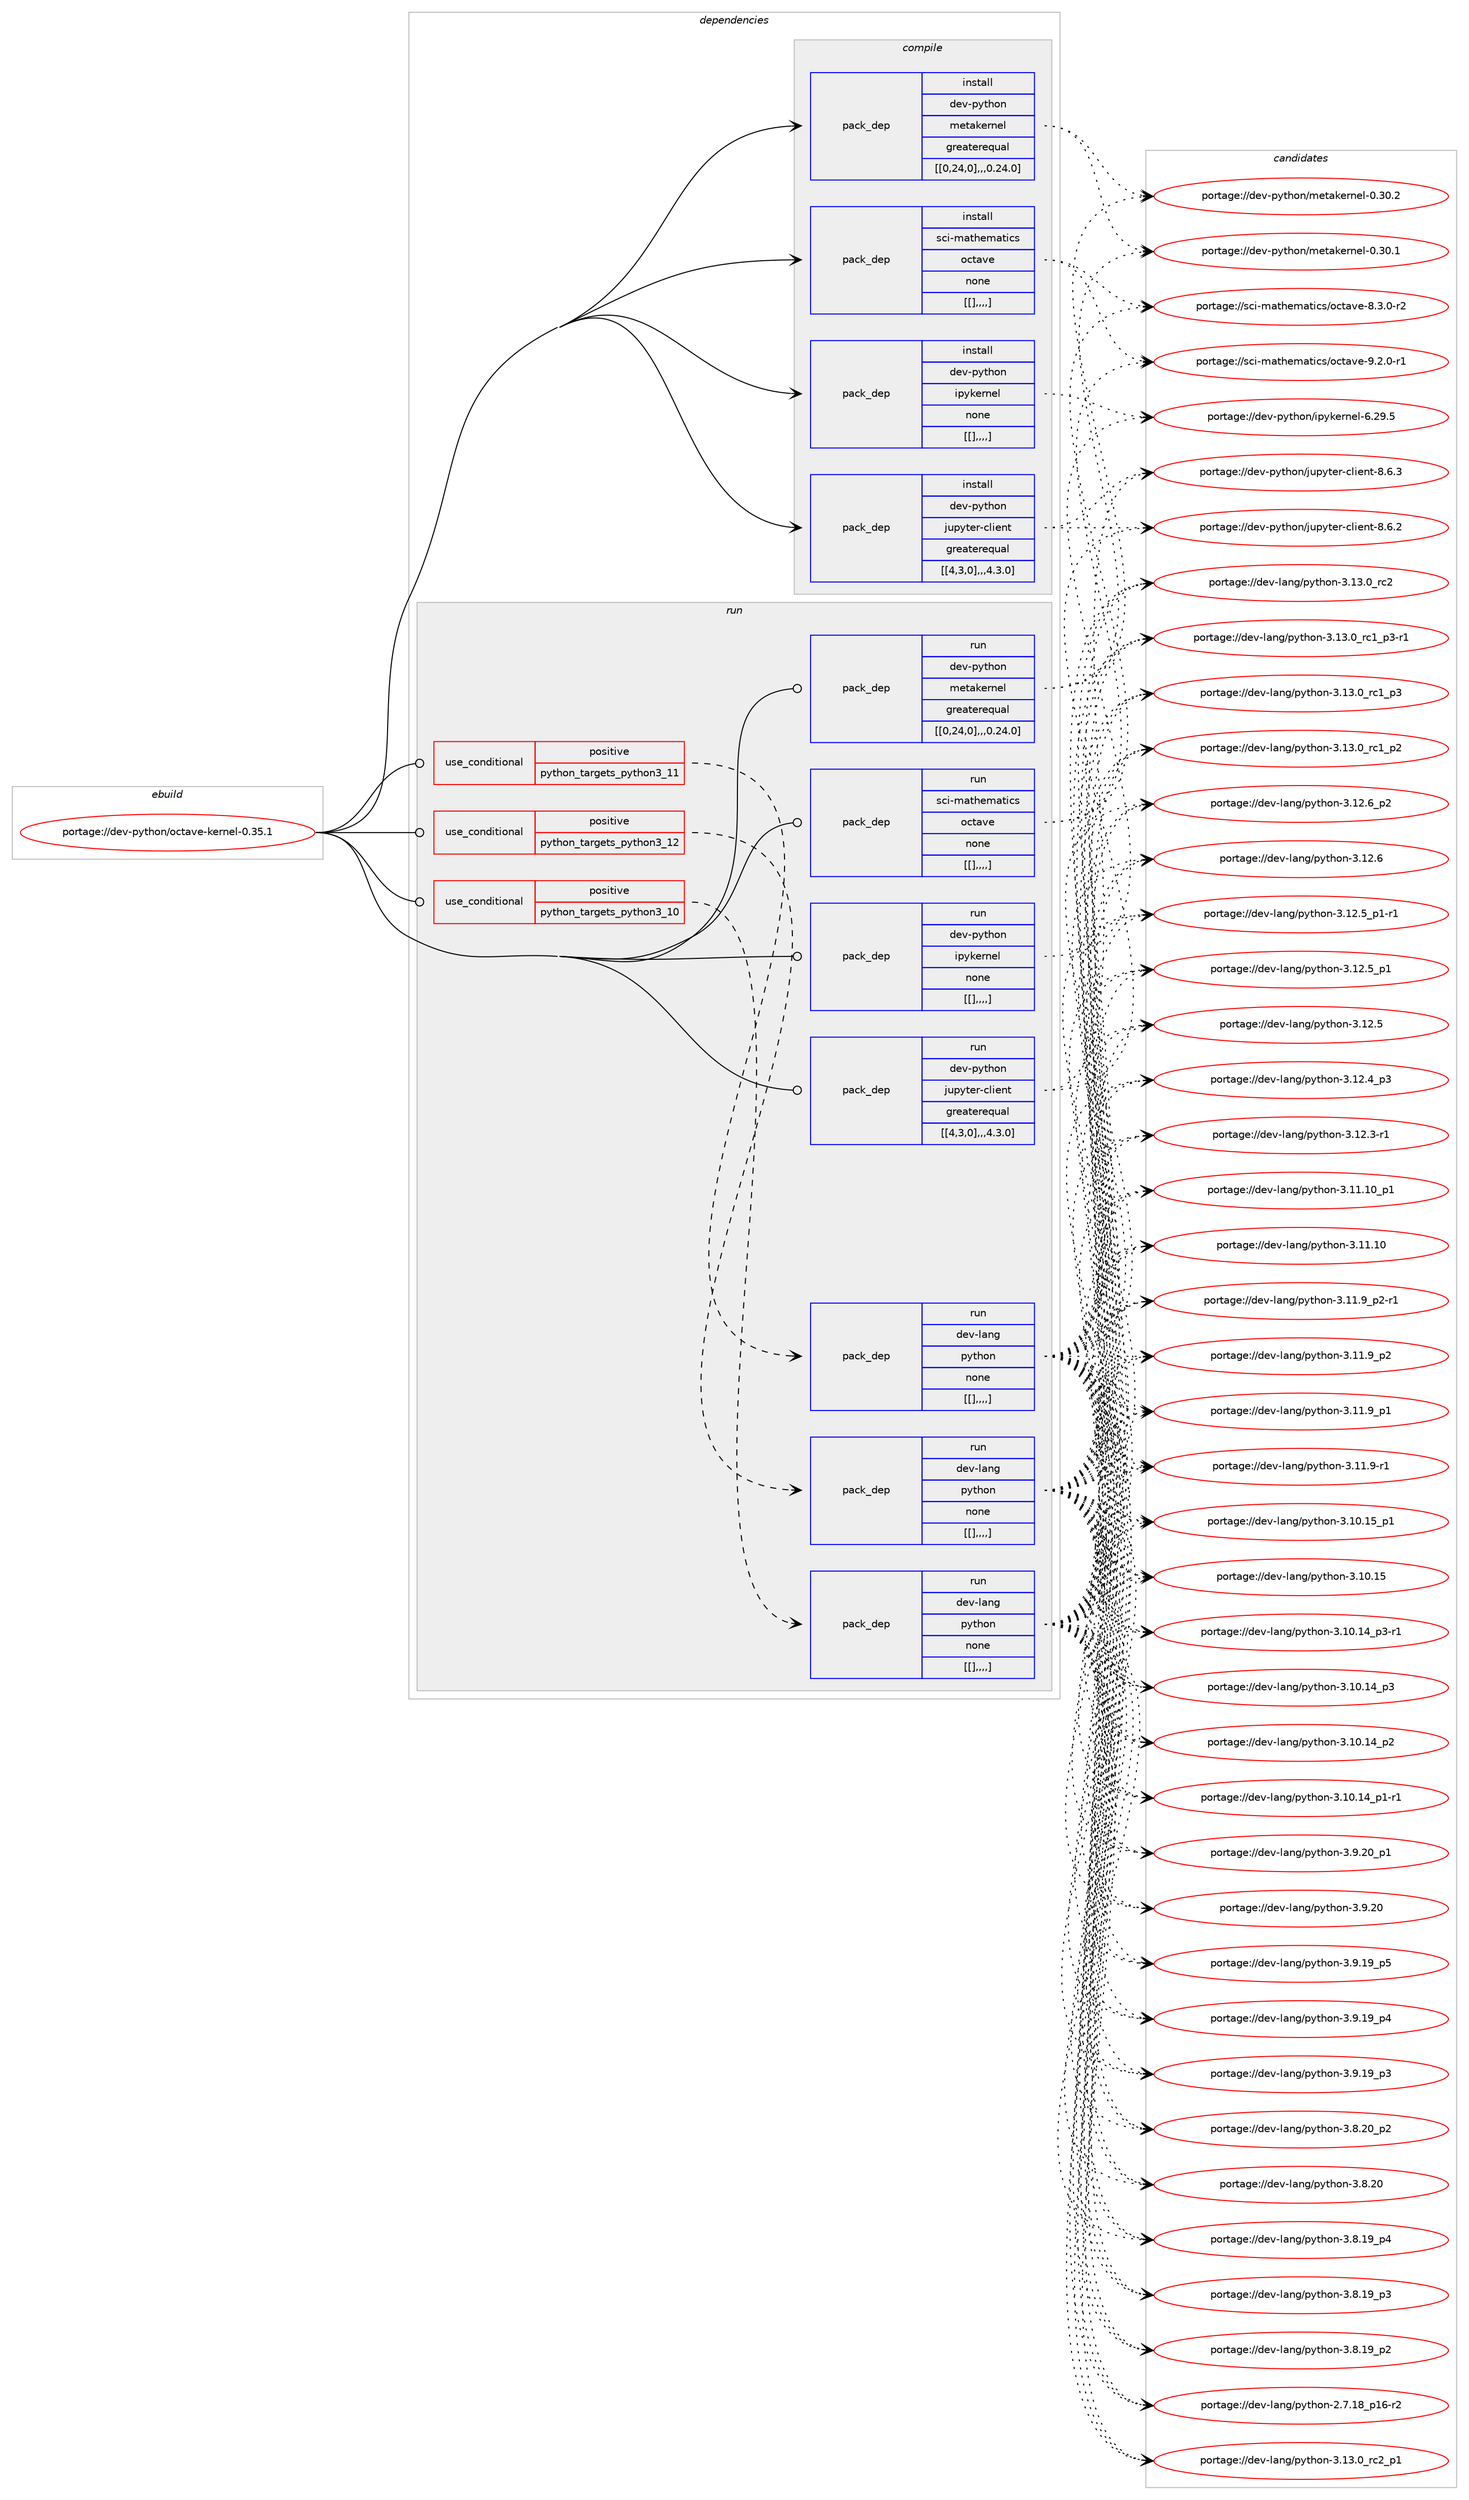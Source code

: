 digraph prolog {

# *************
# Graph options
# *************

newrank=true;
concentrate=true;
compound=true;
graph [rankdir=LR,fontname=Helvetica,fontsize=10,ranksep=1.5];#, ranksep=2.5, nodesep=0.2];
edge  [arrowhead=vee];
node  [fontname=Helvetica,fontsize=10];

# **********
# The ebuild
# **********

subgraph cluster_leftcol {
color=gray;
label=<<i>ebuild</i>>;
id [label="portage://dev-python/octave-kernel-0.35.1", color=red, width=4, href="../dev-python/octave-kernel-0.35.1.svg"];
}

# ****************
# The dependencies
# ****************

subgraph cluster_midcol {
color=gray;
label=<<i>dependencies</i>>;
subgraph cluster_compile {
fillcolor="#eeeeee";
style=filled;
label=<<i>compile</i>>;
subgraph pack117113 {
dependency155043 [label=<<TABLE BORDER="0" CELLBORDER="1" CELLSPACING="0" CELLPADDING="4" WIDTH="220"><TR><TD ROWSPAN="6" CELLPADDING="30">pack_dep</TD></TR><TR><TD WIDTH="110">install</TD></TR><TR><TD>dev-python</TD></TR><TR><TD>ipykernel</TD></TR><TR><TD>none</TD></TR><TR><TD>[[],,,,]</TD></TR></TABLE>>, shape=none, color=blue];
}
id:e -> dependency155043:w [weight=20,style="solid",arrowhead="vee"];
subgraph pack117114 {
dependency155044 [label=<<TABLE BORDER="0" CELLBORDER="1" CELLSPACING="0" CELLPADDING="4" WIDTH="220"><TR><TD ROWSPAN="6" CELLPADDING="30">pack_dep</TD></TR><TR><TD WIDTH="110">install</TD></TR><TR><TD>dev-python</TD></TR><TR><TD>jupyter-client</TD></TR><TR><TD>greaterequal</TD></TR><TR><TD>[[4,3,0],,,4.3.0]</TD></TR></TABLE>>, shape=none, color=blue];
}
id:e -> dependency155044:w [weight=20,style="solid",arrowhead="vee"];
subgraph pack117115 {
dependency155045 [label=<<TABLE BORDER="0" CELLBORDER="1" CELLSPACING="0" CELLPADDING="4" WIDTH="220"><TR><TD ROWSPAN="6" CELLPADDING="30">pack_dep</TD></TR><TR><TD WIDTH="110">install</TD></TR><TR><TD>dev-python</TD></TR><TR><TD>metakernel</TD></TR><TR><TD>greaterequal</TD></TR><TR><TD>[[0,24,0],,,0.24.0]</TD></TR></TABLE>>, shape=none, color=blue];
}
id:e -> dependency155045:w [weight=20,style="solid",arrowhead="vee"];
subgraph pack117116 {
dependency155046 [label=<<TABLE BORDER="0" CELLBORDER="1" CELLSPACING="0" CELLPADDING="4" WIDTH="220"><TR><TD ROWSPAN="6" CELLPADDING="30">pack_dep</TD></TR><TR><TD WIDTH="110">install</TD></TR><TR><TD>sci-mathematics</TD></TR><TR><TD>octave</TD></TR><TR><TD>none</TD></TR><TR><TD>[[],,,,]</TD></TR></TABLE>>, shape=none, color=blue];
}
id:e -> dependency155046:w [weight=20,style="solid",arrowhead="vee"];
}
subgraph cluster_compileandrun {
fillcolor="#eeeeee";
style=filled;
label=<<i>compile and run</i>>;
}
subgraph cluster_run {
fillcolor="#eeeeee";
style=filled;
label=<<i>run</i>>;
subgraph cond36716 {
dependency155047 [label=<<TABLE BORDER="0" CELLBORDER="1" CELLSPACING="0" CELLPADDING="4"><TR><TD ROWSPAN="3" CELLPADDING="10">use_conditional</TD></TR><TR><TD>positive</TD></TR><TR><TD>python_targets_python3_10</TD></TR></TABLE>>, shape=none, color=red];
subgraph pack117117 {
dependency155048 [label=<<TABLE BORDER="0" CELLBORDER="1" CELLSPACING="0" CELLPADDING="4" WIDTH="220"><TR><TD ROWSPAN="6" CELLPADDING="30">pack_dep</TD></TR><TR><TD WIDTH="110">run</TD></TR><TR><TD>dev-lang</TD></TR><TR><TD>python</TD></TR><TR><TD>none</TD></TR><TR><TD>[[],,,,]</TD></TR></TABLE>>, shape=none, color=blue];
}
dependency155047:e -> dependency155048:w [weight=20,style="dashed",arrowhead="vee"];
}
id:e -> dependency155047:w [weight=20,style="solid",arrowhead="odot"];
subgraph cond36717 {
dependency155049 [label=<<TABLE BORDER="0" CELLBORDER="1" CELLSPACING="0" CELLPADDING="4"><TR><TD ROWSPAN="3" CELLPADDING="10">use_conditional</TD></TR><TR><TD>positive</TD></TR><TR><TD>python_targets_python3_11</TD></TR></TABLE>>, shape=none, color=red];
subgraph pack117118 {
dependency155050 [label=<<TABLE BORDER="0" CELLBORDER="1" CELLSPACING="0" CELLPADDING="4" WIDTH="220"><TR><TD ROWSPAN="6" CELLPADDING="30">pack_dep</TD></TR><TR><TD WIDTH="110">run</TD></TR><TR><TD>dev-lang</TD></TR><TR><TD>python</TD></TR><TR><TD>none</TD></TR><TR><TD>[[],,,,]</TD></TR></TABLE>>, shape=none, color=blue];
}
dependency155049:e -> dependency155050:w [weight=20,style="dashed",arrowhead="vee"];
}
id:e -> dependency155049:w [weight=20,style="solid",arrowhead="odot"];
subgraph cond36718 {
dependency155051 [label=<<TABLE BORDER="0" CELLBORDER="1" CELLSPACING="0" CELLPADDING="4"><TR><TD ROWSPAN="3" CELLPADDING="10">use_conditional</TD></TR><TR><TD>positive</TD></TR><TR><TD>python_targets_python3_12</TD></TR></TABLE>>, shape=none, color=red];
subgraph pack117119 {
dependency155052 [label=<<TABLE BORDER="0" CELLBORDER="1" CELLSPACING="0" CELLPADDING="4" WIDTH="220"><TR><TD ROWSPAN="6" CELLPADDING="30">pack_dep</TD></TR><TR><TD WIDTH="110">run</TD></TR><TR><TD>dev-lang</TD></TR><TR><TD>python</TD></TR><TR><TD>none</TD></TR><TR><TD>[[],,,,]</TD></TR></TABLE>>, shape=none, color=blue];
}
dependency155051:e -> dependency155052:w [weight=20,style="dashed",arrowhead="vee"];
}
id:e -> dependency155051:w [weight=20,style="solid",arrowhead="odot"];
subgraph pack117120 {
dependency155053 [label=<<TABLE BORDER="0" CELLBORDER="1" CELLSPACING="0" CELLPADDING="4" WIDTH="220"><TR><TD ROWSPAN="6" CELLPADDING="30">pack_dep</TD></TR><TR><TD WIDTH="110">run</TD></TR><TR><TD>dev-python</TD></TR><TR><TD>ipykernel</TD></TR><TR><TD>none</TD></TR><TR><TD>[[],,,,]</TD></TR></TABLE>>, shape=none, color=blue];
}
id:e -> dependency155053:w [weight=20,style="solid",arrowhead="odot"];
subgraph pack117121 {
dependency155054 [label=<<TABLE BORDER="0" CELLBORDER="1" CELLSPACING="0" CELLPADDING="4" WIDTH="220"><TR><TD ROWSPAN="6" CELLPADDING="30">pack_dep</TD></TR><TR><TD WIDTH="110">run</TD></TR><TR><TD>dev-python</TD></TR><TR><TD>jupyter-client</TD></TR><TR><TD>greaterequal</TD></TR><TR><TD>[[4,3,0],,,4.3.0]</TD></TR></TABLE>>, shape=none, color=blue];
}
id:e -> dependency155054:w [weight=20,style="solid",arrowhead="odot"];
subgraph pack117122 {
dependency155055 [label=<<TABLE BORDER="0" CELLBORDER="1" CELLSPACING="0" CELLPADDING="4" WIDTH="220"><TR><TD ROWSPAN="6" CELLPADDING="30">pack_dep</TD></TR><TR><TD WIDTH="110">run</TD></TR><TR><TD>dev-python</TD></TR><TR><TD>metakernel</TD></TR><TR><TD>greaterequal</TD></TR><TR><TD>[[0,24,0],,,0.24.0]</TD></TR></TABLE>>, shape=none, color=blue];
}
id:e -> dependency155055:w [weight=20,style="solid",arrowhead="odot"];
subgraph pack117123 {
dependency155056 [label=<<TABLE BORDER="0" CELLBORDER="1" CELLSPACING="0" CELLPADDING="4" WIDTH="220"><TR><TD ROWSPAN="6" CELLPADDING="30">pack_dep</TD></TR><TR><TD WIDTH="110">run</TD></TR><TR><TD>sci-mathematics</TD></TR><TR><TD>octave</TD></TR><TR><TD>none</TD></TR><TR><TD>[[],,,,]</TD></TR></TABLE>>, shape=none, color=blue];
}
id:e -> dependency155056:w [weight=20,style="solid",arrowhead="odot"];
}
}

# **************
# The candidates
# **************

subgraph cluster_choices {
rank=same;
color=gray;
label=<<i>candidates</i>>;

subgraph choice117113 {
color=black;
nodesep=1;
choice100101118451121211161041111104710511212110710111411010110845544650574653 [label="portage://dev-python/ipykernel-6.29.5", color=red, width=4,href="../dev-python/ipykernel-6.29.5.svg"];
dependency155043:e -> choice100101118451121211161041111104710511212110710111411010110845544650574653:w [style=dotted,weight="100"];
}
subgraph choice117114 {
color=black;
nodesep=1;
choice10010111845112121116104111110471061171121211161011144599108105101110116455646544651 [label="portage://dev-python/jupyter-client-8.6.3", color=red, width=4,href="../dev-python/jupyter-client-8.6.3.svg"];
choice10010111845112121116104111110471061171121211161011144599108105101110116455646544650 [label="portage://dev-python/jupyter-client-8.6.2", color=red, width=4,href="../dev-python/jupyter-client-8.6.2.svg"];
dependency155044:e -> choice10010111845112121116104111110471061171121211161011144599108105101110116455646544651:w [style=dotted,weight="100"];
dependency155044:e -> choice10010111845112121116104111110471061171121211161011144599108105101110116455646544650:w [style=dotted,weight="100"];
}
subgraph choice117115 {
color=black;
nodesep=1;
choice10010111845112121116104111110471091011169710710111411010110845484651484650 [label="portage://dev-python/metakernel-0.30.2", color=red, width=4,href="../dev-python/metakernel-0.30.2.svg"];
choice10010111845112121116104111110471091011169710710111411010110845484651484649 [label="portage://dev-python/metakernel-0.30.1", color=red, width=4,href="../dev-python/metakernel-0.30.1.svg"];
dependency155045:e -> choice10010111845112121116104111110471091011169710710111411010110845484651484650:w [style=dotted,weight="100"];
dependency155045:e -> choice10010111845112121116104111110471091011169710710111411010110845484651484649:w [style=dotted,weight="100"];
}
subgraph choice117116 {
color=black;
nodesep=1;
choice11599105451099711610410110997116105991154711199116971181014557465046484511449 [label="portage://sci-mathematics/octave-9.2.0-r1", color=red, width=4,href="../sci-mathematics/octave-9.2.0-r1.svg"];
choice11599105451099711610410110997116105991154711199116971181014556465146484511450 [label="portage://sci-mathematics/octave-8.3.0-r2", color=red, width=4,href="../sci-mathematics/octave-8.3.0-r2.svg"];
dependency155046:e -> choice11599105451099711610410110997116105991154711199116971181014557465046484511449:w [style=dotted,weight="100"];
dependency155046:e -> choice11599105451099711610410110997116105991154711199116971181014556465146484511450:w [style=dotted,weight="100"];
}
subgraph choice117117 {
color=black;
nodesep=1;
choice100101118451089711010347112121116104111110455146495146489511499509511249 [label="portage://dev-lang/python-3.13.0_rc2_p1", color=red, width=4,href="../dev-lang/python-3.13.0_rc2_p1.svg"];
choice10010111845108971101034711212111610411111045514649514648951149950 [label="portage://dev-lang/python-3.13.0_rc2", color=red, width=4,href="../dev-lang/python-3.13.0_rc2.svg"];
choice1001011184510897110103471121211161041111104551464951464895114994995112514511449 [label="portage://dev-lang/python-3.13.0_rc1_p3-r1", color=red, width=4,href="../dev-lang/python-3.13.0_rc1_p3-r1.svg"];
choice100101118451089711010347112121116104111110455146495146489511499499511251 [label="portage://dev-lang/python-3.13.0_rc1_p3", color=red, width=4,href="../dev-lang/python-3.13.0_rc1_p3.svg"];
choice100101118451089711010347112121116104111110455146495146489511499499511250 [label="portage://dev-lang/python-3.13.0_rc1_p2", color=red, width=4,href="../dev-lang/python-3.13.0_rc1_p2.svg"];
choice100101118451089711010347112121116104111110455146495046549511250 [label="portage://dev-lang/python-3.12.6_p2", color=red, width=4,href="../dev-lang/python-3.12.6_p2.svg"];
choice10010111845108971101034711212111610411111045514649504654 [label="portage://dev-lang/python-3.12.6", color=red, width=4,href="../dev-lang/python-3.12.6.svg"];
choice1001011184510897110103471121211161041111104551464950465395112494511449 [label="portage://dev-lang/python-3.12.5_p1-r1", color=red, width=4,href="../dev-lang/python-3.12.5_p1-r1.svg"];
choice100101118451089711010347112121116104111110455146495046539511249 [label="portage://dev-lang/python-3.12.5_p1", color=red, width=4,href="../dev-lang/python-3.12.5_p1.svg"];
choice10010111845108971101034711212111610411111045514649504653 [label="portage://dev-lang/python-3.12.5", color=red, width=4,href="../dev-lang/python-3.12.5.svg"];
choice100101118451089711010347112121116104111110455146495046529511251 [label="portage://dev-lang/python-3.12.4_p3", color=red, width=4,href="../dev-lang/python-3.12.4_p3.svg"];
choice100101118451089711010347112121116104111110455146495046514511449 [label="portage://dev-lang/python-3.12.3-r1", color=red, width=4,href="../dev-lang/python-3.12.3-r1.svg"];
choice10010111845108971101034711212111610411111045514649494649489511249 [label="portage://dev-lang/python-3.11.10_p1", color=red, width=4,href="../dev-lang/python-3.11.10_p1.svg"];
choice1001011184510897110103471121211161041111104551464949464948 [label="portage://dev-lang/python-3.11.10", color=red, width=4,href="../dev-lang/python-3.11.10.svg"];
choice1001011184510897110103471121211161041111104551464949465795112504511449 [label="portage://dev-lang/python-3.11.9_p2-r1", color=red, width=4,href="../dev-lang/python-3.11.9_p2-r1.svg"];
choice100101118451089711010347112121116104111110455146494946579511250 [label="portage://dev-lang/python-3.11.9_p2", color=red, width=4,href="../dev-lang/python-3.11.9_p2.svg"];
choice100101118451089711010347112121116104111110455146494946579511249 [label="portage://dev-lang/python-3.11.9_p1", color=red, width=4,href="../dev-lang/python-3.11.9_p1.svg"];
choice100101118451089711010347112121116104111110455146494946574511449 [label="portage://dev-lang/python-3.11.9-r1", color=red, width=4,href="../dev-lang/python-3.11.9-r1.svg"];
choice10010111845108971101034711212111610411111045514649484649539511249 [label="portage://dev-lang/python-3.10.15_p1", color=red, width=4,href="../dev-lang/python-3.10.15_p1.svg"];
choice1001011184510897110103471121211161041111104551464948464953 [label="portage://dev-lang/python-3.10.15", color=red, width=4,href="../dev-lang/python-3.10.15.svg"];
choice100101118451089711010347112121116104111110455146494846495295112514511449 [label="portage://dev-lang/python-3.10.14_p3-r1", color=red, width=4,href="../dev-lang/python-3.10.14_p3-r1.svg"];
choice10010111845108971101034711212111610411111045514649484649529511251 [label="portage://dev-lang/python-3.10.14_p3", color=red, width=4,href="../dev-lang/python-3.10.14_p3.svg"];
choice10010111845108971101034711212111610411111045514649484649529511250 [label="portage://dev-lang/python-3.10.14_p2", color=red, width=4,href="../dev-lang/python-3.10.14_p2.svg"];
choice100101118451089711010347112121116104111110455146494846495295112494511449 [label="portage://dev-lang/python-3.10.14_p1-r1", color=red, width=4,href="../dev-lang/python-3.10.14_p1-r1.svg"];
choice100101118451089711010347112121116104111110455146574650489511249 [label="portage://dev-lang/python-3.9.20_p1", color=red, width=4,href="../dev-lang/python-3.9.20_p1.svg"];
choice10010111845108971101034711212111610411111045514657465048 [label="portage://dev-lang/python-3.9.20", color=red, width=4,href="../dev-lang/python-3.9.20.svg"];
choice100101118451089711010347112121116104111110455146574649579511253 [label="portage://dev-lang/python-3.9.19_p5", color=red, width=4,href="../dev-lang/python-3.9.19_p5.svg"];
choice100101118451089711010347112121116104111110455146574649579511252 [label="portage://dev-lang/python-3.9.19_p4", color=red, width=4,href="../dev-lang/python-3.9.19_p4.svg"];
choice100101118451089711010347112121116104111110455146574649579511251 [label="portage://dev-lang/python-3.9.19_p3", color=red, width=4,href="../dev-lang/python-3.9.19_p3.svg"];
choice100101118451089711010347112121116104111110455146564650489511250 [label="portage://dev-lang/python-3.8.20_p2", color=red, width=4,href="../dev-lang/python-3.8.20_p2.svg"];
choice10010111845108971101034711212111610411111045514656465048 [label="portage://dev-lang/python-3.8.20", color=red, width=4,href="../dev-lang/python-3.8.20.svg"];
choice100101118451089711010347112121116104111110455146564649579511252 [label="portage://dev-lang/python-3.8.19_p4", color=red, width=4,href="../dev-lang/python-3.8.19_p4.svg"];
choice100101118451089711010347112121116104111110455146564649579511251 [label="portage://dev-lang/python-3.8.19_p3", color=red, width=4,href="../dev-lang/python-3.8.19_p3.svg"];
choice100101118451089711010347112121116104111110455146564649579511250 [label="portage://dev-lang/python-3.8.19_p2", color=red, width=4,href="../dev-lang/python-3.8.19_p2.svg"];
choice100101118451089711010347112121116104111110455046554649569511249544511450 [label="portage://dev-lang/python-2.7.18_p16-r2", color=red, width=4,href="../dev-lang/python-2.7.18_p16-r2.svg"];
dependency155048:e -> choice100101118451089711010347112121116104111110455146495146489511499509511249:w [style=dotted,weight="100"];
dependency155048:e -> choice10010111845108971101034711212111610411111045514649514648951149950:w [style=dotted,weight="100"];
dependency155048:e -> choice1001011184510897110103471121211161041111104551464951464895114994995112514511449:w [style=dotted,weight="100"];
dependency155048:e -> choice100101118451089711010347112121116104111110455146495146489511499499511251:w [style=dotted,weight="100"];
dependency155048:e -> choice100101118451089711010347112121116104111110455146495146489511499499511250:w [style=dotted,weight="100"];
dependency155048:e -> choice100101118451089711010347112121116104111110455146495046549511250:w [style=dotted,weight="100"];
dependency155048:e -> choice10010111845108971101034711212111610411111045514649504654:w [style=dotted,weight="100"];
dependency155048:e -> choice1001011184510897110103471121211161041111104551464950465395112494511449:w [style=dotted,weight="100"];
dependency155048:e -> choice100101118451089711010347112121116104111110455146495046539511249:w [style=dotted,weight="100"];
dependency155048:e -> choice10010111845108971101034711212111610411111045514649504653:w [style=dotted,weight="100"];
dependency155048:e -> choice100101118451089711010347112121116104111110455146495046529511251:w [style=dotted,weight="100"];
dependency155048:e -> choice100101118451089711010347112121116104111110455146495046514511449:w [style=dotted,weight="100"];
dependency155048:e -> choice10010111845108971101034711212111610411111045514649494649489511249:w [style=dotted,weight="100"];
dependency155048:e -> choice1001011184510897110103471121211161041111104551464949464948:w [style=dotted,weight="100"];
dependency155048:e -> choice1001011184510897110103471121211161041111104551464949465795112504511449:w [style=dotted,weight="100"];
dependency155048:e -> choice100101118451089711010347112121116104111110455146494946579511250:w [style=dotted,weight="100"];
dependency155048:e -> choice100101118451089711010347112121116104111110455146494946579511249:w [style=dotted,weight="100"];
dependency155048:e -> choice100101118451089711010347112121116104111110455146494946574511449:w [style=dotted,weight="100"];
dependency155048:e -> choice10010111845108971101034711212111610411111045514649484649539511249:w [style=dotted,weight="100"];
dependency155048:e -> choice1001011184510897110103471121211161041111104551464948464953:w [style=dotted,weight="100"];
dependency155048:e -> choice100101118451089711010347112121116104111110455146494846495295112514511449:w [style=dotted,weight="100"];
dependency155048:e -> choice10010111845108971101034711212111610411111045514649484649529511251:w [style=dotted,weight="100"];
dependency155048:e -> choice10010111845108971101034711212111610411111045514649484649529511250:w [style=dotted,weight="100"];
dependency155048:e -> choice100101118451089711010347112121116104111110455146494846495295112494511449:w [style=dotted,weight="100"];
dependency155048:e -> choice100101118451089711010347112121116104111110455146574650489511249:w [style=dotted,weight="100"];
dependency155048:e -> choice10010111845108971101034711212111610411111045514657465048:w [style=dotted,weight="100"];
dependency155048:e -> choice100101118451089711010347112121116104111110455146574649579511253:w [style=dotted,weight="100"];
dependency155048:e -> choice100101118451089711010347112121116104111110455146574649579511252:w [style=dotted,weight="100"];
dependency155048:e -> choice100101118451089711010347112121116104111110455146574649579511251:w [style=dotted,weight="100"];
dependency155048:e -> choice100101118451089711010347112121116104111110455146564650489511250:w [style=dotted,weight="100"];
dependency155048:e -> choice10010111845108971101034711212111610411111045514656465048:w [style=dotted,weight="100"];
dependency155048:e -> choice100101118451089711010347112121116104111110455146564649579511252:w [style=dotted,weight="100"];
dependency155048:e -> choice100101118451089711010347112121116104111110455146564649579511251:w [style=dotted,weight="100"];
dependency155048:e -> choice100101118451089711010347112121116104111110455146564649579511250:w [style=dotted,weight="100"];
dependency155048:e -> choice100101118451089711010347112121116104111110455046554649569511249544511450:w [style=dotted,weight="100"];
}
subgraph choice117118 {
color=black;
nodesep=1;
choice100101118451089711010347112121116104111110455146495146489511499509511249 [label="portage://dev-lang/python-3.13.0_rc2_p1", color=red, width=4,href="../dev-lang/python-3.13.0_rc2_p1.svg"];
choice10010111845108971101034711212111610411111045514649514648951149950 [label="portage://dev-lang/python-3.13.0_rc2", color=red, width=4,href="../dev-lang/python-3.13.0_rc2.svg"];
choice1001011184510897110103471121211161041111104551464951464895114994995112514511449 [label="portage://dev-lang/python-3.13.0_rc1_p3-r1", color=red, width=4,href="../dev-lang/python-3.13.0_rc1_p3-r1.svg"];
choice100101118451089711010347112121116104111110455146495146489511499499511251 [label="portage://dev-lang/python-3.13.0_rc1_p3", color=red, width=4,href="../dev-lang/python-3.13.0_rc1_p3.svg"];
choice100101118451089711010347112121116104111110455146495146489511499499511250 [label="portage://dev-lang/python-3.13.0_rc1_p2", color=red, width=4,href="../dev-lang/python-3.13.0_rc1_p2.svg"];
choice100101118451089711010347112121116104111110455146495046549511250 [label="portage://dev-lang/python-3.12.6_p2", color=red, width=4,href="../dev-lang/python-3.12.6_p2.svg"];
choice10010111845108971101034711212111610411111045514649504654 [label="portage://dev-lang/python-3.12.6", color=red, width=4,href="../dev-lang/python-3.12.6.svg"];
choice1001011184510897110103471121211161041111104551464950465395112494511449 [label="portage://dev-lang/python-3.12.5_p1-r1", color=red, width=4,href="../dev-lang/python-3.12.5_p1-r1.svg"];
choice100101118451089711010347112121116104111110455146495046539511249 [label="portage://dev-lang/python-3.12.5_p1", color=red, width=4,href="../dev-lang/python-3.12.5_p1.svg"];
choice10010111845108971101034711212111610411111045514649504653 [label="portage://dev-lang/python-3.12.5", color=red, width=4,href="../dev-lang/python-3.12.5.svg"];
choice100101118451089711010347112121116104111110455146495046529511251 [label="portage://dev-lang/python-3.12.4_p3", color=red, width=4,href="../dev-lang/python-3.12.4_p3.svg"];
choice100101118451089711010347112121116104111110455146495046514511449 [label="portage://dev-lang/python-3.12.3-r1", color=red, width=4,href="../dev-lang/python-3.12.3-r1.svg"];
choice10010111845108971101034711212111610411111045514649494649489511249 [label="portage://dev-lang/python-3.11.10_p1", color=red, width=4,href="../dev-lang/python-3.11.10_p1.svg"];
choice1001011184510897110103471121211161041111104551464949464948 [label="portage://dev-lang/python-3.11.10", color=red, width=4,href="../dev-lang/python-3.11.10.svg"];
choice1001011184510897110103471121211161041111104551464949465795112504511449 [label="portage://dev-lang/python-3.11.9_p2-r1", color=red, width=4,href="../dev-lang/python-3.11.9_p2-r1.svg"];
choice100101118451089711010347112121116104111110455146494946579511250 [label="portage://dev-lang/python-3.11.9_p2", color=red, width=4,href="../dev-lang/python-3.11.9_p2.svg"];
choice100101118451089711010347112121116104111110455146494946579511249 [label="portage://dev-lang/python-3.11.9_p1", color=red, width=4,href="../dev-lang/python-3.11.9_p1.svg"];
choice100101118451089711010347112121116104111110455146494946574511449 [label="portage://dev-lang/python-3.11.9-r1", color=red, width=4,href="../dev-lang/python-3.11.9-r1.svg"];
choice10010111845108971101034711212111610411111045514649484649539511249 [label="portage://dev-lang/python-3.10.15_p1", color=red, width=4,href="../dev-lang/python-3.10.15_p1.svg"];
choice1001011184510897110103471121211161041111104551464948464953 [label="portage://dev-lang/python-3.10.15", color=red, width=4,href="../dev-lang/python-3.10.15.svg"];
choice100101118451089711010347112121116104111110455146494846495295112514511449 [label="portage://dev-lang/python-3.10.14_p3-r1", color=red, width=4,href="../dev-lang/python-3.10.14_p3-r1.svg"];
choice10010111845108971101034711212111610411111045514649484649529511251 [label="portage://dev-lang/python-3.10.14_p3", color=red, width=4,href="../dev-lang/python-3.10.14_p3.svg"];
choice10010111845108971101034711212111610411111045514649484649529511250 [label="portage://dev-lang/python-3.10.14_p2", color=red, width=4,href="../dev-lang/python-3.10.14_p2.svg"];
choice100101118451089711010347112121116104111110455146494846495295112494511449 [label="portage://dev-lang/python-3.10.14_p1-r1", color=red, width=4,href="../dev-lang/python-3.10.14_p1-r1.svg"];
choice100101118451089711010347112121116104111110455146574650489511249 [label="portage://dev-lang/python-3.9.20_p1", color=red, width=4,href="../dev-lang/python-3.9.20_p1.svg"];
choice10010111845108971101034711212111610411111045514657465048 [label="portage://dev-lang/python-3.9.20", color=red, width=4,href="../dev-lang/python-3.9.20.svg"];
choice100101118451089711010347112121116104111110455146574649579511253 [label="portage://dev-lang/python-3.9.19_p5", color=red, width=4,href="../dev-lang/python-3.9.19_p5.svg"];
choice100101118451089711010347112121116104111110455146574649579511252 [label="portage://dev-lang/python-3.9.19_p4", color=red, width=4,href="../dev-lang/python-3.9.19_p4.svg"];
choice100101118451089711010347112121116104111110455146574649579511251 [label="portage://dev-lang/python-3.9.19_p3", color=red, width=4,href="../dev-lang/python-3.9.19_p3.svg"];
choice100101118451089711010347112121116104111110455146564650489511250 [label="portage://dev-lang/python-3.8.20_p2", color=red, width=4,href="../dev-lang/python-3.8.20_p2.svg"];
choice10010111845108971101034711212111610411111045514656465048 [label="portage://dev-lang/python-3.8.20", color=red, width=4,href="../dev-lang/python-3.8.20.svg"];
choice100101118451089711010347112121116104111110455146564649579511252 [label="portage://dev-lang/python-3.8.19_p4", color=red, width=4,href="../dev-lang/python-3.8.19_p4.svg"];
choice100101118451089711010347112121116104111110455146564649579511251 [label="portage://dev-lang/python-3.8.19_p3", color=red, width=4,href="../dev-lang/python-3.8.19_p3.svg"];
choice100101118451089711010347112121116104111110455146564649579511250 [label="portage://dev-lang/python-3.8.19_p2", color=red, width=4,href="../dev-lang/python-3.8.19_p2.svg"];
choice100101118451089711010347112121116104111110455046554649569511249544511450 [label="portage://dev-lang/python-2.7.18_p16-r2", color=red, width=4,href="../dev-lang/python-2.7.18_p16-r2.svg"];
dependency155050:e -> choice100101118451089711010347112121116104111110455146495146489511499509511249:w [style=dotted,weight="100"];
dependency155050:e -> choice10010111845108971101034711212111610411111045514649514648951149950:w [style=dotted,weight="100"];
dependency155050:e -> choice1001011184510897110103471121211161041111104551464951464895114994995112514511449:w [style=dotted,weight="100"];
dependency155050:e -> choice100101118451089711010347112121116104111110455146495146489511499499511251:w [style=dotted,weight="100"];
dependency155050:e -> choice100101118451089711010347112121116104111110455146495146489511499499511250:w [style=dotted,weight="100"];
dependency155050:e -> choice100101118451089711010347112121116104111110455146495046549511250:w [style=dotted,weight="100"];
dependency155050:e -> choice10010111845108971101034711212111610411111045514649504654:w [style=dotted,weight="100"];
dependency155050:e -> choice1001011184510897110103471121211161041111104551464950465395112494511449:w [style=dotted,weight="100"];
dependency155050:e -> choice100101118451089711010347112121116104111110455146495046539511249:w [style=dotted,weight="100"];
dependency155050:e -> choice10010111845108971101034711212111610411111045514649504653:w [style=dotted,weight="100"];
dependency155050:e -> choice100101118451089711010347112121116104111110455146495046529511251:w [style=dotted,weight="100"];
dependency155050:e -> choice100101118451089711010347112121116104111110455146495046514511449:w [style=dotted,weight="100"];
dependency155050:e -> choice10010111845108971101034711212111610411111045514649494649489511249:w [style=dotted,weight="100"];
dependency155050:e -> choice1001011184510897110103471121211161041111104551464949464948:w [style=dotted,weight="100"];
dependency155050:e -> choice1001011184510897110103471121211161041111104551464949465795112504511449:w [style=dotted,weight="100"];
dependency155050:e -> choice100101118451089711010347112121116104111110455146494946579511250:w [style=dotted,weight="100"];
dependency155050:e -> choice100101118451089711010347112121116104111110455146494946579511249:w [style=dotted,weight="100"];
dependency155050:e -> choice100101118451089711010347112121116104111110455146494946574511449:w [style=dotted,weight="100"];
dependency155050:e -> choice10010111845108971101034711212111610411111045514649484649539511249:w [style=dotted,weight="100"];
dependency155050:e -> choice1001011184510897110103471121211161041111104551464948464953:w [style=dotted,weight="100"];
dependency155050:e -> choice100101118451089711010347112121116104111110455146494846495295112514511449:w [style=dotted,weight="100"];
dependency155050:e -> choice10010111845108971101034711212111610411111045514649484649529511251:w [style=dotted,weight="100"];
dependency155050:e -> choice10010111845108971101034711212111610411111045514649484649529511250:w [style=dotted,weight="100"];
dependency155050:e -> choice100101118451089711010347112121116104111110455146494846495295112494511449:w [style=dotted,weight="100"];
dependency155050:e -> choice100101118451089711010347112121116104111110455146574650489511249:w [style=dotted,weight="100"];
dependency155050:e -> choice10010111845108971101034711212111610411111045514657465048:w [style=dotted,weight="100"];
dependency155050:e -> choice100101118451089711010347112121116104111110455146574649579511253:w [style=dotted,weight="100"];
dependency155050:e -> choice100101118451089711010347112121116104111110455146574649579511252:w [style=dotted,weight="100"];
dependency155050:e -> choice100101118451089711010347112121116104111110455146574649579511251:w [style=dotted,weight="100"];
dependency155050:e -> choice100101118451089711010347112121116104111110455146564650489511250:w [style=dotted,weight="100"];
dependency155050:e -> choice10010111845108971101034711212111610411111045514656465048:w [style=dotted,weight="100"];
dependency155050:e -> choice100101118451089711010347112121116104111110455146564649579511252:w [style=dotted,weight="100"];
dependency155050:e -> choice100101118451089711010347112121116104111110455146564649579511251:w [style=dotted,weight="100"];
dependency155050:e -> choice100101118451089711010347112121116104111110455146564649579511250:w [style=dotted,weight="100"];
dependency155050:e -> choice100101118451089711010347112121116104111110455046554649569511249544511450:w [style=dotted,weight="100"];
}
subgraph choice117119 {
color=black;
nodesep=1;
choice100101118451089711010347112121116104111110455146495146489511499509511249 [label="portage://dev-lang/python-3.13.0_rc2_p1", color=red, width=4,href="../dev-lang/python-3.13.0_rc2_p1.svg"];
choice10010111845108971101034711212111610411111045514649514648951149950 [label="portage://dev-lang/python-3.13.0_rc2", color=red, width=4,href="../dev-lang/python-3.13.0_rc2.svg"];
choice1001011184510897110103471121211161041111104551464951464895114994995112514511449 [label="portage://dev-lang/python-3.13.0_rc1_p3-r1", color=red, width=4,href="../dev-lang/python-3.13.0_rc1_p3-r1.svg"];
choice100101118451089711010347112121116104111110455146495146489511499499511251 [label="portage://dev-lang/python-3.13.0_rc1_p3", color=red, width=4,href="../dev-lang/python-3.13.0_rc1_p3.svg"];
choice100101118451089711010347112121116104111110455146495146489511499499511250 [label="portage://dev-lang/python-3.13.0_rc1_p2", color=red, width=4,href="../dev-lang/python-3.13.0_rc1_p2.svg"];
choice100101118451089711010347112121116104111110455146495046549511250 [label="portage://dev-lang/python-3.12.6_p2", color=red, width=4,href="../dev-lang/python-3.12.6_p2.svg"];
choice10010111845108971101034711212111610411111045514649504654 [label="portage://dev-lang/python-3.12.6", color=red, width=4,href="../dev-lang/python-3.12.6.svg"];
choice1001011184510897110103471121211161041111104551464950465395112494511449 [label="portage://dev-lang/python-3.12.5_p1-r1", color=red, width=4,href="../dev-lang/python-3.12.5_p1-r1.svg"];
choice100101118451089711010347112121116104111110455146495046539511249 [label="portage://dev-lang/python-3.12.5_p1", color=red, width=4,href="../dev-lang/python-3.12.5_p1.svg"];
choice10010111845108971101034711212111610411111045514649504653 [label="portage://dev-lang/python-3.12.5", color=red, width=4,href="../dev-lang/python-3.12.5.svg"];
choice100101118451089711010347112121116104111110455146495046529511251 [label="portage://dev-lang/python-3.12.4_p3", color=red, width=4,href="../dev-lang/python-3.12.4_p3.svg"];
choice100101118451089711010347112121116104111110455146495046514511449 [label="portage://dev-lang/python-3.12.3-r1", color=red, width=4,href="../dev-lang/python-3.12.3-r1.svg"];
choice10010111845108971101034711212111610411111045514649494649489511249 [label="portage://dev-lang/python-3.11.10_p1", color=red, width=4,href="../dev-lang/python-3.11.10_p1.svg"];
choice1001011184510897110103471121211161041111104551464949464948 [label="portage://dev-lang/python-3.11.10", color=red, width=4,href="../dev-lang/python-3.11.10.svg"];
choice1001011184510897110103471121211161041111104551464949465795112504511449 [label="portage://dev-lang/python-3.11.9_p2-r1", color=red, width=4,href="../dev-lang/python-3.11.9_p2-r1.svg"];
choice100101118451089711010347112121116104111110455146494946579511250 [label="portage://dev-lang/python-3.11.9_p2", color=red, width=4,href="../dev-lang/python-3.11.9_p2.svg"];
choice100101118451089711010347112121116104111110455146494946579511249 [label="portage://dev-lang/python-3.11.9_p1", color=red, width=4,href="../dev-lang/python-3.11.9_p1.svg"];
choice100101118451089711010347112121116104111110455146494946574511449 [label="portage://dev-lang/python-3.11.9-r1", color=red, width=4,href="../dev-lang/python-3.11.9-r1.svg"];
choice10010111845108971101034711212111610411111045514649484649539511249 [label="portage://dev-lang/python-3.10.15_p1", color=red, width=4,href="../dev-lang/python-3.10.15_p1.svg"];
choice1001011184510897110103471121211161041111104551464948464953 [label="portage://dev-lang/python-3.10.15", color=red, width=4,href="../dev-lang/python-3.10.15.svg"];
choice100101118451089711010347112121116104111110455146494846495295112514511449 [label="portage://dev-lang/python-3.10.14_p3-r1", color=red, width=4,href="../dev-lang/python-3.10.14_p3-r1.svg"];
choice10010111845108971101034711212111610411111045514649484649529511251 [label="portage://dev-lang/python-3.10.14_p3", color=red, width=4,href="../dev-lang/python-3.10.14_p3.svg"];
choice10010111845108971101034711212111610411111045514649484649529511250 [label="portage://dev-lang/python-3.10.14_p2", color=red, width=4,href="../dev-lang/python-3.10.14_p2.svg"];
choice100101118451089711010347112121116104111110455146494846495295112494511449 [label="portage://dev-lang/python-3.10.14_p1-r1", color=red, width=4,href="../dev-lang/python-3.10.14_p1-r1.svg"];
choice100101118451089711010347112121116104111110455146574650489511249 [label="portage://dev-lang/python-3.9.20_p1", color=red, width=4,href="../dev-lang/python-3.9.20_p1.svg"];
choice10010111845108971101034711212111610411111045514657465048 [label="portage://dev-lang/python-3.9.20", color=red, width=4,href="../dev-lang/python-3.9.20.svg"];
choice100101118451089711010347112121116104111110455146574649579511253 [label="portage://dev-lang/python-3.9.19_p5", color=red, width=4,href="../dev-lang/python-3.9.19_p5.svg"];
choice100101118451089711010347112121116104111110455146574649579511252 [label="portage://dev-lang/python-3.9.19_p4", color=red, width=4,href="../dev-lang/python-3.9.19_p4.svg"];
choice100101118451089711010347112121116104111110455146574649579511251 [label="portage://dev-lang/python-3.9.19_p3", color=red, width=4,href="../dev-lang/python-3.9.19_p3.svg"];
choice100101118451089711010347112121116104111110455146564650489511250 [label="portage://dev-lang/python-3.8.20_p2", color=red, width=4,href="../dev-lang/python-3.8.20_p2.svg"];
choice10010111845108971101034711212111610411111045514656465048 [label="portage://dev-lang/python-3.8.20", color=red, width=4,href="../dev-lang/python-3.8.20.svg"];
choice100101118451089711010347112121116104111110455146564649579511252 [label="portage://dev-lang/python-3.8.19_p4", color=red, width=4,href="../dev-lang/python-3.8.19_p4.svg"];
choice100101118451089711010347112121116104111110455146564649579511251 [label="portage://dev-lang/python-3.8.19_p3", color=red, width=4,href="../dev-lang/python-3.8.19_p3.svg"];
choice100101118451089711010347112121116104111110455146564649579511250 [label="portage://dev-lang/python-3.8.19_p2", color=red, width=4,href="../dev-lang/python-3.8.19_p2.svg"];
choice100101118451089711010347112121116104111110455046554649569511249544511450 [label="portage://dev-lang/python-2.7.18_p16-r2", color=red, width=4,href="../dev-lang/python-2.7.18_p16-r2.svg"];
dependency155052:e -> choice100101118451089711010347112121116104111110455146495146489511499509511249:w [style=dotted,weight="100"];
dependency155052:e -> choice10010111845108971101034711212111610411111045514649514648951149950:w [style=dotted,weight="100"];
dependency155052:e -> choice1001011184510897110103471121211161041111104551464951464895114994995112514511449:w [style=dotted,weight="100"];
dependency155052:e -> choice100101118451089711010347112121116104111110455146495146489511499499511251:w [style=dotted,weight="100"];
dependency155052:e -> choice100101118451089711010347112121116104111110455146495146489511499499511250:w [style=dotted,weight="100"];
dependency155052:e -> choice100101118451089711010347112121116104111110455146495046549511250:w [style=dotted,weight="100"];
dependency155052:e -> choice10010111845108971101034711212111610411111045514649504654:w [style=dotted,weight="100"];
dependency155052:e -> choice1001011184510897110103471121211161041111104551464950465395112494511449:w [style=dotted,weight="100"];
dependency155052:e -> choice100101118451089711010347112121116104111110455146495046539511249:w [style=dotted,weight="100"];
dependency155052:e -> choice10010111845108971101034711212111610411111045514649504653:w [style=dotted,weight="100"];
dependency155052:e -> choice100101118451089711010347112121116104111110455146495046529511251:w [style=dotted,weight="100"];
dependency155052:e -> choice100101118451089711010347112121116104111110455146495046514511449:w [style=dotted,weight="100"];
dependency155052:e -> choice10010111845108971101034711212111610411111045514649494649489511249:w [style=dotted,weight="100"];
dependency155052:e -> choice1001011184510897110103471121211161041111104551464949464948:w [style=dotted,weight="100"];
dependency155052:e -> choice1001011184510897110103471121211161041111104551464949465795112504511449:w [style=dotted,weight="100"];
dependency155052:e -> choice100101118451089711010347112121116104111110455146494946579511250:w [style=dotted,weight="100"];
dependency155052:e -> choice100101118451089711010347112121116104111110455146494946579511249:w [style=dotted,weight="100"];
dependency155052:e -> choice100101118451089711010347112121116104111110455146494946574511449:w [style=dotted,weight="100"];
dependency155052:e -> choice10010111845108971101034711212111610411111045514649484649539511249:w [style=dotted,weight="100"];
dependency155052:e -> choice1001011184510897110103471121211161041111104551464948464953:w [style=dotted,weight="100"];
dependency155052:e -> choice100101118451089711010347112121116104111110455146494846495295112514511449:w [style=dotted,weight="100"];
dependency155052:e -> choice10010111845108971101034711212111610411111045514649484649529511251:w [style=dotted,weight="100"];
dependency155052:e -> choice10010111845108971101034711212111610411111045514649484649529511250:w [style=dotted,weight="100"];
dependency155052:e -> choice100101118451089711010347112121116104111110455146494846495295112494511449:w [style=dotted,weight="100"];
dependency155052:e -> choice100101118451089711010347112121116104111110455146574650489511249:w [style=dotted,weight="100"];
dependency155052:e -> choice10010111845108971101034711212111610411111045514657465048:w [style=dotted,weight="100"];
dependency155052:e -> choice100101118451089711010347112121116104111110455146574649579511253:w [style=dotted,weight="100"];
dependency155052:e -> choice100101118451089711010347112121116104111110455146574649579511252:w [style=dotted,weight="100"];
dependency155052:e -> choice100101118451089711010347112121116104111110455146574649579511251:w [style=dotted,weight="100"];
dependency155052:e -> choice100101118451089711010347112121116104111110455146564650489511250:w [style=dotted,weight="100"];
dependency155052:e -> choice10010111845108971101034711212111610411111045514656465048:w [style=dotted,weight="100"];
dependency155052:e -> choice100101118451089711010347112121116104111110455146564649579511252:w [style=dotted,weight="100"];
dependency155052:e -> choice100101118451089711010347112121116104111110455146564649579511251:w [style=dotted,weight="100"];
dependency155052:e -> choice100101118451089711010347112121116104111110455146564649579511250:w [style=dotted,weight="100"];
dependency155052:e -> choice100101118451089711010347112121116104111110455046554649569511249544511450:w [style=dotted,weight="100"];
}
subgraph choice117120 {
color=black;
nodesep=1;
choice100101118451121211161041111104710511212110710111411010110845544650574653 [label="portage://dev-python/ipykernel-6.29.5", color=red, width=4,href="../dev-python/ipykernel-6.29.5.svg"];
dependency155053:e -> choice100101118451121211161041111104710511212110710111411010110845544650574653:w [style=dotted,weight="100"];
}
subgraph choice117121 {
color=black;
nodesep=1;
choice10010111845112121116104111110471061171121211161011144599108105101110116455646544651 [label="portage://dev-python/jupyter-client-8.6.3", color=red, width=4,href="../dev-python/jupyter-client-8.6.3.svg"];
choice10010111845112121116104111110471061171121211161011144599108105101110116455646544650 [label="portage://dev-python/jupyter-client-8.6.2", color=red, width=4,href="../dev-python/jupyter-client-8.6.2.svg"];
dependency155054:e -> choice10010111845112121116104111110471061171121211161011144599108105101110116455646544651:w [style=dotted,weight="100"];
dependency155054:e -> choice10010111845112121116104111110471061171121211161011144599108105101110116455646544650:w [style=dotted,weight="100"];
}
subgraph choice117122 {
color=black;
nodesep=1;
choice10010111845112121116104111110471091011169710710111411010110845484651484650 [label="portage://dev-python/metakernel-0.30.2", color=red, width=4,href="../dev-python/metakernel-0.30.2.svg"];
choice10010111845112121116104111110471091011169710710111411010110845484651484649 [label="portage://dev-python/metakernel-0.30.1", color=red, width=4,href="../dev-python/metakernel-0.30.1.svg"];
dependency155055:e -> choice10010111845112121116104111110471091011169710710111411010110845484651484650:w [style=dotted,weight="100"];
dependency155055:e -> choice10010111845112121116104111110471091011169710710111411010110845484651484649:w [style=dotted,weight="100"];
}
subgraph choice117123 {
color=black;
nodesep=1;
choice11599105451099711610410110997116105991154711199116971181014557465046484511449 [label="portage://sci-mathematics/octave-9.2.0-r1", color=red, width=4,href="../sci-mathematics/octave-9.2.0-r1.svg"];
choice11599105451099711610410110997116105991154711199116971181014556465146484511450 [label="portage://sci-mathematics/octave-8.3.0-r2", color=red, width=4,href="../sci-mathematics/octave-8.3.0-r2.svg"];
dependency155056:e -> choice11599105451099711610410110997116105991154711199116971181014557465046484511449:w [style=dotted,weight="100"];
dependency155056:e -> choice11599105451099711610410110997116105991154711199116971181014556465146484511450:w [style=dotted,weight="100"];
}
}

}
